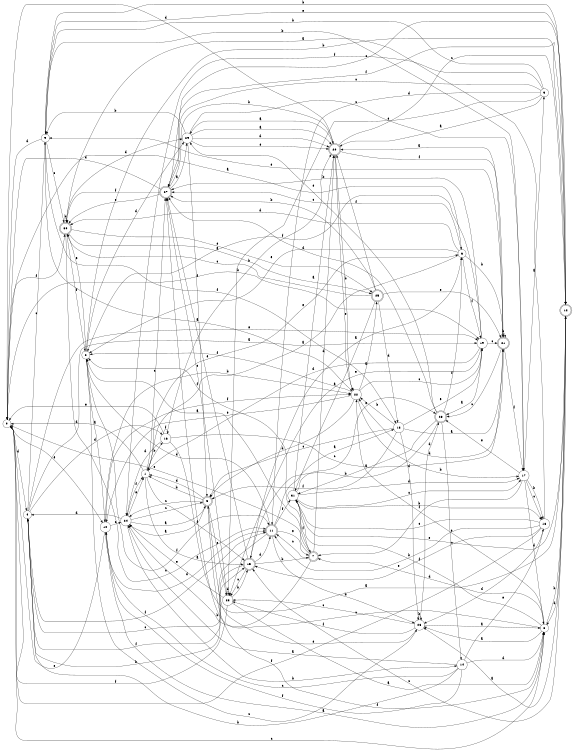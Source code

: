 digraph n26_2 {
__start0 [label="" shape="none"];

rankdir=LR;
size="8,5";

s0 [style="filled", color="black", fillcolor="white" shape="circle", label="0"];
s1 [style="filled", color="black", fillcolor="white" shape="circle", label="1"];
s2 [style="filled", color="black", fillcolor="white" shape="circle", label="2"];
s3 [style="filled", color="black", fillcolor="white" shape="circle", label="3"];
s4 [style="filled", color="black", fillcolor="white" shape="circle", label="4"];
s5 [style="rounded,filled", color="black", fillcolor="white" shape="doublecircle", label="5"];
s6 [style="filled", color="black", fillcolor="white" shape="circle", label="6"];
s7 [style="rounded,filled", color="black", fillcolor="white" shape="doublecircle", label="7"];
s8 [style="filled", color="black", fillcolor="white" shape="circle", label="8"];
s9 [style="filled", color="black", fillcolor="white" shape="circle", label="9"];
s10 [style="filled", color="black", fillcolor="white" shape="circle", label="10"];
s11 [style="rounded,filled", color="black", fillcolor="white" shape="doublecircle", label="11"];
s12 [style="rounded,filled", color="black", fillcolor="white" shape="doublecircle", label="12"];
s13 [style="filled", color="black", fillcolor="white" shape="circle", label="13"];
s14 [style="filled", color="black", fillcolor="white" shape="circle", label="14"];
s15 [style="rounded,filled", color="black", fillcolor="white" shape="doublecircle", label="15"];
s16 [style="filled", color="black", fillcolor="white" shape="circle", label="16"];
s17 [style="filled", color="black", fillcolor="white" shape="circle", label="17"];
s18 [style="filled", color="black", fillcolor="white" shape="circle", label="18"];
s19 [style="filled", color="black", fillcolor="white" shape="circle", label="19"];
s20 [style="rounded,filled", color="black", fillcolor="white" shape="doublecircle", label="20"];
s21 [style="rounded,filled", color="black", fillcolor="white" shape="doublecircle", label="21"];
s22 [style="filled", color="black", fillcolor="white" shape="circle", label="22"];
s23 [style="filled", color="black", fillcolor="white" shape="circle", label="23"];
s24 [style="filled", color="black", fillcolor="white" shape="circle", label="24"];
s25 [style="rounded,filled", color="black", fillcolor="white" shape="doublecircle", label="25"];
s26 [style="filled", color="black", fillcolor="white" shape="circle", label="26"];
s27 [style="rounded,filled", color="black", fillcolor="white" shape="doublecircle", label="27"];
s28 [style="rounded,filled", color="black", fillcolor="white" shape="doublecircle", label="28"];
s29 [style="filled", color="black", fillcolor="white" shape="circle", label="29"];
s30 [style="rounded,filled", color="black", fillcolor="white" shape="doublecircle", label="30"];
s31 [style="filled", color="black", fillcolor="white" shape="circle", label="31"];
s0 -> s6 [label="a"];
s0 -> s19 [label="b"];
s0 -> s8 [label="c"];
s0 -> s4 [label="d"];
s0 -> s10 [label="e"];
s0 -> s30 [label="f"];
s1 -> s15 [label="a"];
s1 -> s16 [label="b"];
s1 -> s27 [label="c"];
s1 -> s0 [label="d"];
s1 -> s6 [label="e"];
s1 -> s15 [label="f"];
s2 -> s10 [label="a"];
s2 -> s12 [label="b"];
s2 -> s26 [label="c"];
s2 -> s29 [label="d"];
s2 -> s30 [label="e"];
s2 -> s11 [label="f"];
s3 -> s20 [label="a"];
s3 -> s9 [label="b"];
s3 -> s27 [label="c"];
s3 -> s11 [label="d"];
s3 -> s23 [label="e"];
s3 -> s24 [label="f"];
s4 -> s19 [label="a"];
s4 -> s15 [label="b"];
s4 -> s9 [label="c"];
s4 -> s16 [label="d"];
s4 -> s19 [label="e"];
s4 -> s11 [label="f"];
s5 -> s24 [label="a"];
s5 -> s1 [label="b"];
s5 -> s24 [label="c"];
s5 -> s1 [label="d"];
s5 -> s23 [label="e"];
s5 -> s8 [label="f"];
s6 -> s1 [label="a"];
s6 -> s21 [label="b"];
s6 -> s27 [label="c"];
s6 -> s30 [label="d"];
s6 -> s2 [label="e"];
s6 -> s19 [label="f"];
s7 -> s2 [label="a"];
s7 -> s24 [label="b"];
s7 -> s11 [label="c"];
s7 -> s20 [label="d"];
s7 -> s0 [label="e"];
s7 -> s2 [label="f"];
s8 -> s26 [label="a"];
s8 -> s12 [label="b"];
s8 -> s27 [label="c"];
s8 -> s7 [label="d"];
s8 -> s22 [label="e"];
s8 -> s31 [label="f"];
s9 -> s22 [label="a"];
s9 -> s17 [label="b"];
s9 -> s30 [label="c"];
s9 -> s0 [label="d"];
s9 -> s12 [label="e"];
s9 -> s13 [label="f"];
s10 -> s8 [label="a"];
s10 -> s22 [label="b"];
s10 -> s24 [label="c"];
s10 -> s11 [label="d"];
s10 -> s0 [label="e"];
s10 -> s22 [label="f"];
s11 -> s13 [label="a"];
s11 -> s26 [label="b"];
s11 -> s4 [label="c"];
s11 -> s2 [label="d"];
s11 -> s7 [label="e"];
s11 -> s31 [label="f"];
s12 -> s26 [label="a"];
s12 -> s9 [label="b"];
s12 -> s15 [label="c"];
s12 -> s8 [label="d"];
s12 -> s31 [label="e"];
s12 -> s27 [label="f"];
s13 -> s21 [label="a"];
s13 -> s22 [label="b"];
s13 -> s5 [label="c"];
s13 -> s26 [label="d"];
s13 -> s19 [label="e"];
s13 -> s5 [label="f"];
s14 -> s24 [label="a"];
s14 -> s4 [label="b"];
s14 -> s10 [label="c"];
s14 -> s8 [label="d"];
s14 -> s18 [label="e"];
s14 -> s10 [label="f"];
s15 -> s6 [label="a"];
s15 -> s7 [label="b"];
s15 -> s23 [label="c"];
s15 -> s11 [label="d"];
s15 -> s27 [label="e"];
s15 -> s4 [label="f"];
s16 -> s12 [label="a"];
s16 -> s20 [label="b"];
s16 -> s21 [label="c"];
s16 -> s24 [label="d"];
s16 -> s0 [label="e"];
s16 -> s16 [label="f"];
s17 -> s3 [label="a"];
s17 -> s18 [label="b"];
s17 -> s18 [label="c"];
s17 -> s8 [label="d"];
s17 -> s28 [label="e"];
s17 -> s7 [label="f"];
s18 -> s30 [label="a"];
s18 -> s11 [label="b"];
s18 -> s31 [label="c"];
s18 -> s26 [label="d"];
s18 -> s15 [label="e"];
s18 -> s0 [label="f"];
s19 -> s28 [label="a"];
s19 -> s27 [label="b"];
s19 -> s21 [label="c"];
s19 -> s1 [label="d"];
s19 -> s23 [label="e"];
s19 -> s2 [label="f"];
s20 -> s29 [label="a"];
s20 -> s22 [label="b"];
s20 -> s12 [label="c"];
s20 -> s0 [label="d"];
s20 -> s22 [label="e"];
s20 -> s21 [label="f"];
s21 -> s20 [label="a"];
s21 -> s21 [label="b"];
s21 -> s28 [label="c"];
s21 -> s22 [label="d"];
s21 -> s9 [label="e"];
s21 -> s17 [label="f"];
s22 -> s25 [label="a"];
s22 -> s17 [label="b"];
s22 -> s19 [label="c"];
s22 -> s5 [label="d"];
s22 -> s10 [label="e"];
s22 -> s2 [label="f"];
s23 -> s8 [label="a"];
s23 -> s15 [label="b"];
s23 -> s27 [label="c"];
s23 -> s23 [label="d"];
s23 -> s24 [label="e"];
s23 -> s0 [label="f"];
s24 -> s5 [label="a"];
s24 -> s14 [label="b"];
s24 -> s5 [label="c"];
s24 -> s4 [label="d"];
s24 -> s1 [label="e"];
s24 -> s1 [label="f"];
s25 -> s31 [label="a"];
s25 -> s27 [label="b"];
s25 -> s30 [label="c"];
s25 -> s13 [label="d"];
s25 -> s21 [label="e"];
s25 -> s20 [label="f"];
s26 -> s8 [label="a"];
s26 -> s26 [label="b"];
s26 -> s23 [label="c"];
s26 -> s28 [label="d"];
s26 -> s5 [label="e"];
s26 -> s23 [label="f"];
s27 -> s29 [label="a"];
s27 -> s20 [label="b"];
s27 -> s12 [label="c"];
s27 -> s0 [label="d"];
s27 -> s30 [label="e"];
s27 -> s30 [label="f"];
s28 -> s31 [label="a"];
s28 -> s15 [label="b"];
s28 -> s14 [label="c"];
s28 -> s27 [label="d"];
s28 -> s29 [label="e"];
s28 -> s6 [label="f"];
s29 -> s20 [label="a"];
s29 -> s9 [label="b"];
s29 -> s17 [label="c"];
s29 -> s20 [label="d"];
s29 -> s20 [label="e"];
s29 -> s5 [label="f"];
s30 -> s25 [label="a"];
s30 -> s30 [label="b"];
s30 -> s11 [label="c"];
s30 -> s29 [label="d"];
s30 -> s25 [label="e"];
s30 -> s2 [label="f"];
s31 -> s20 [label="a"];
s31 -> s18 [label="b"];
s31 -> s17 [label="c"];
s31 -> s17 [label="d"];
s31 -> s28 [label="e"];
s31 -> s7 [label="f"];

}